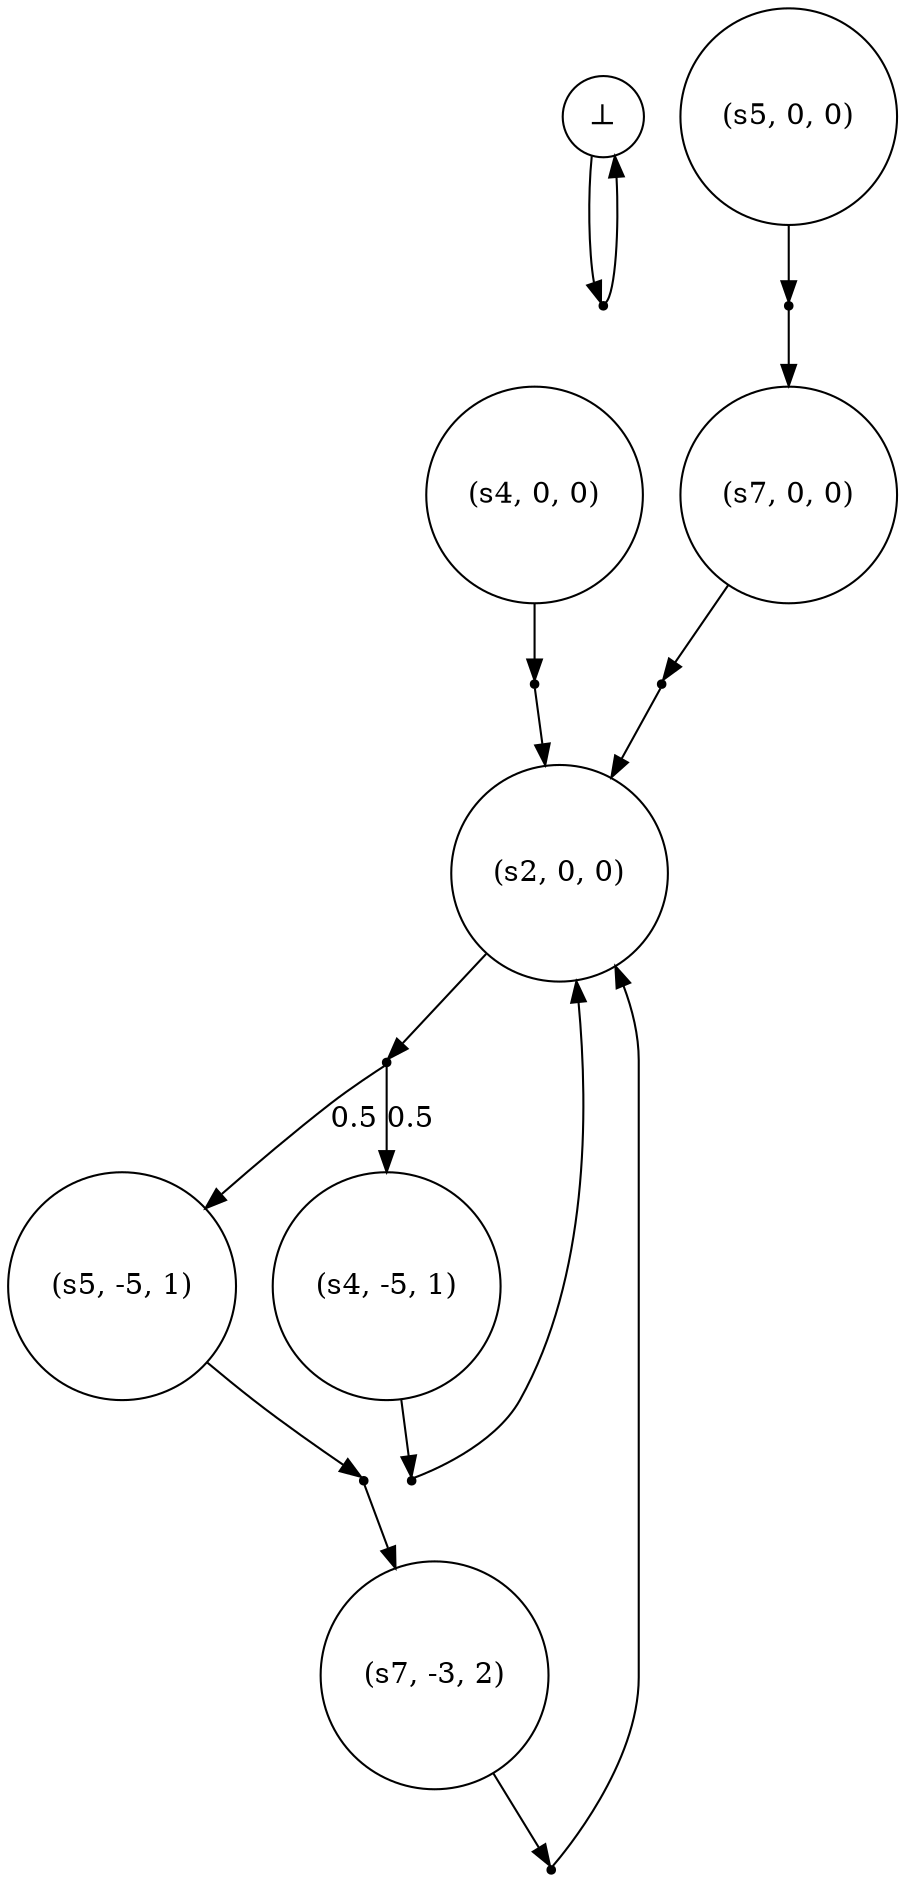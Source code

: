 digraph G {
"state⊥" [label="⊥", shape=circle, xlabel=""];
action0 [label=a0, shape=point, xlabel=""];
"state(s2, 0, 0)" [label="(s2, 0, 0)", shape=circle, xlabel=""];
action1 [label=a1, shape=point, xlabel=""];
"state(s4, -5, 1)" [label="(s4, -5, 1)", shape=circle, xlabel=""];
action2 [label=a2, shape=point, xlabel=""];
"state(s5, -5, 1)" [label="(s5, -5, 1)", shape=circle, xlabel=""];
action3 [label=a3, shape=point, xlabel=""];
"state(s7, -3, 2)" [label="(s7, -3, 2)", shape=circle, xlabel=""];
action4 [label=a4, shape=point, xlabel=""];
"state(s4, 0, 0)" [label="(s4, 0, 0)", shape=circle, xlabel=""];
action5 [label=a5, shape=point, xlabel=""];
"state(s5, 0, 0)" [label="(s5, 0, 0)", shape=circle, xlabel=""];
action6 [label=a6, shape=point, xlabel=""];
"state(s7, 0, 0)" [label="(s7, 0, 0)", shape=circle, xlabel=""];
action7 [label=a7, shape=point, xlabel=""];
"state⊥"->action0  [label=""];
action0->"state⊥"  [label=""];
"state(s2, 0, 0)"->action1  [label=""];
action1->"state(s4, -5, 1)"  [label=0.5];
action1->"state(s5, -5, 1)"  [label=0.5];
"state(s4, -5, 1)"->action2  [label=""];
action2->"state(s2, 0, 0)"  [label=""];
"state(s5, -5, 1)"->action3  [label=""];
action3->"state(s7, -3, 2)"  [label=""];
"state(s7, -3, 2)"->action4  [label=""];
action4->"state(s2, 0, 0)"  [label=""];
"state(s4, 0, 0)"->action5  [label=""];
action5->"state(s2, 0, 0)"  [label=""];
"state(s5, 0, 0)"->action6  [label=""];
action6->"state(s7, 0, 0)"  [label=""];
"state(s7, 0, 0)"->action7  [label=""];
action7->"state(s2, 0, 0)"  [label=""];
}
